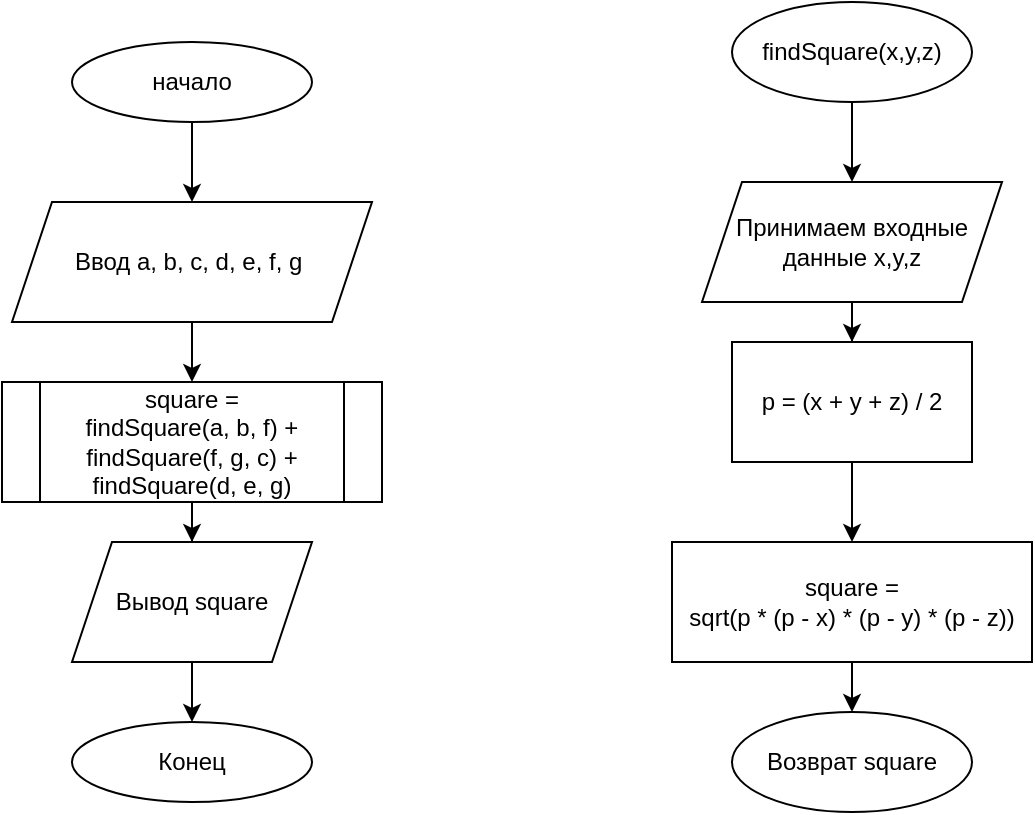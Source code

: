 <mxfile version="14.5.1" type="device"><diagram id="hbOs77nZeKHLIHOis082" name="Page-1"><mxGraphModel dx="905" dy="672" grid="1" gridSize="10" guides="1" tooltips="1" connect="1" arrows="1" fold="1" page="1" pageScale="1" pageWidth="827" pageHeight="1169" math="0" shadow="0"><root><mxCell id="0"/><mxCell id="1" parent="0"/><mxCell id="UH950zC75bb7IAt9byLl-3" value="" style="edgeStyle=orthogonalEdgeStyle;rounded=0;orthogonalLoop=1;jettySize=auto;html=1;" parent="1" source="UH950zC75bb7IAt9byLl-1" target="UH950zC75bb7IAt9byLl-2" edge="1"><mxGeometry relative="1" as="geometry"/></mxCell><mxCell id="UH950zC75bb7IAt9byLl-1" value="начало" style="ellipse;whiteSpace=wrap;html=1;" parent="1" vertex="1"><mxGeometry x="150" y="90" width="120" height="40" as="geometry"/></mxCell><mxCell id="UH950zC75bb7IAt9byLl-8" value="" style="edgeStyle=orthogonalEdgeStyle;rounded=0;orthogonalLoop=1;jettySize=auto;html=1;entryX=0.5;entryY=0;entryDx=0;entryDy=0;" parent="1" source="UH950zC75bb7IAt9byLl-2" target="C9Za9qe1JuwyCyZHyoEO-2" edge="1"><mxGeometry relative="1" as="geometry"><mxPoint x="210.0" y="260.0" as="targetPoint"/></mxGeometry></mxCell><mxCell id="UH950zC75bb7IAt9byLl-2" value="Ввод&amp;nbsp;a, b, c, d, e, f, g&amp;nbsp;" style="shape=parallelogram;perimeter=parallelogramPerimeter;whiteSpace=wrap;html=1;fixedSize=1;" parent="1" vertex="1"><mxGeometry x="120" y="170" width="180" height="60" as="geometry"/></mxCell><mxCell id="UH950zC75bb7IAt9byLl-10" value="" style="edgeStyle=orthogonalEdgeStyle;rounded=0;orthogonalLoop=1;jettySize=auto;html=1;exitX=0.5;exitY=1;exitDx=0;exitDy=0;" parent="1" source="C9Za9qe1JuwyCyZHyoEO-2" target="UH950zC75bb7IAt9byLl-9" edge="1"><mxGeometry relative="1" as="geometry"><mxPoint x="210.0" y="320.0" as="sourcePoint"/></mxGeometry></mxCell><mxCell id="UH950zC75bb7IAt9byLl-19" value="" style="edgeStyle=orthogonalEdgeStyle;rounded=0;orthogonalLoop=1;jettySize=auto;html=1;" parent="1" source="UH950zC75bb7IAt9byLl-9" target="UH950zC75bb7IAt9byLl-18" edge="1"><mxGeometry relative="1" as="geometry"/></mxCell><mxCell id="UH950zC75bb7IAt9byLl-9" value="Вывод square" style="shape=parallelogram;perimeter=parallelogramPerimeter;whiteSpace=wrap;html=1;fixedSize=1;" parent="1" vertex="1"><mxGeometry x="150" y="340" width="120" height="60" as="geometry"/></mxCell><mxCell id="UH950zC75bb7IAt9byLl-13" value="" style="edgeStyle=orthogonalEdgeStyle;rounded=0;orthogonalLoop=1;jettySize=auto;html=1;" parent="1" source="UH950zC75bb7IAt9byLl-11" target="UH950zC75bb7IAt9byLl-12" edge="1"><mxGeometry relative="1" as="geometry"/></mxCell><mxCell id="UH950zC75bb7IAt9byLl-11" value="findSquare(x,y,z)" style="ellipse;whiteSpace=wrap;html=1;" parent="1" vertex="1"><mxGeometry x="480" y="70" width="120" height="50" as="geometry"/></mxCell><mxCell id="UH950zC75bb7IAt9byLl-25" value="" style="edgeStyle=orthogonalEdgeStyle;rounded=0;orthogonalLoop=1;jettySize=auto;html=1;" parent="1" source="UH950zC75bb7IAt9byLl-12" target="UH950zC75bb7IAt9byLl-24" edge="1"><mxGeometry relative="1" as="geometry"/></mxCell><mxCell id="UH950zC75bb7IAt9byLl-12" value="Принимаем входные данные x,y,z" style="shape=parallelogram;perimeter=parallelogramPerimeter;whiteSpace=wrap;html=1;fixedSize=1;" parent="1" vertex="1"><mxGeometry x="465" y="160" width="150" height="60" as="geometry"/></mxCell><mxCell id="C9Za9qe1JuwyCyZHyoEO-1" style="edgeStyle=orthogonalEdgeStyle;rounded=0;orthogonalLoop=1;jettySize=auto;html=1;exitX=0.5;exitY=1;exitDx=0;exitDy=0;entryX=0.5;entryY=0;entryDx=0;entryDy=0;" edge="1" parent="1" source="UH950zC75bb7IAt9byLl-14" target="UH950zC75bb7IAt9byLl-20"><mxGeometry relative="1" as="geometry"/></mxCell><mxCell id="UH950zC75bb7IAt9byLl-14" value="&lt;span style=&quot;font-size: 12px&quot;&gt;square = &lt;br&gt;sqrt(p * (p - x) * (p - y) * (p - z))&lt;/span&gt;" style="whiteSpace=wrap;html=1;" parent="1" vertex="1"><mxGeometry x="450" y="340" width="180" height="60" as="geometry"/></mxCell><mxCell id="UH950zC75bb7IAt9byLl-18" value="Конец" style="ellipse;whiteSpace=wrap;html=1;" parent="1" vertex="1"><mxGeometry x="150" y="430" width="120" height="40" as="geometry"/></mxCell><mxCell id="UH950zC75bb7IAt9byLl-20" value="Возврат square" style="ellipse;whiteSpace=wrap;html=1;" parent="1" vertex="1"><mxGeometry x="480" y="425" width="120" height="50" as="geometry"/></mxCell><mxCell id="UH950zC75bb7IAt9byLl-27" value="" style="edgeStyle=orthogonalEdgeStyle;rounded=0;orthogonalLoop=1;jettySize=auto;html=1;" parent="1" source="UH950zC75bb7IAt9byLl-24" target="UH950zC75bb7IAt9byLl-14" edge="1"><mxGeometry relative="1" as="geometry"/></mxCell><mxCell id="UH950zC75bb7IAt9byLl-24" value="&lt;span style=&quot;font-size: 12px&quot;&gt;p = (x + y + z) / 2&lt;/span&gt;" style="rounded=0;whiteSpace=wrap;html=1;" parent="1" vertex="1"><mxGeometry x="480" y="240" width="120" height="60" as="geometry"/></mxCell><mxCell id="C9Za9qe1JuwyCyZHyoEO-2" value="&lt;span&gt;square =&lt;/span&gt;&lt;br&gt;&lt;span&gt;findSquare(a, b, f) +&lt;/span&gt;&lt;br&gt;&lt;span&gt;findSquare(f, g, c) +&lt;/span&gt;&lt;br&gt;&lt;span&gt;findSquare(d, e, g)&lt;/span&gt;" style="shape=process;whiteSpace=wrap;html=1;backgroundOutline=1;" vertex="1" parent="1"><mxGeometry x="115" y="260" width="190" height="60" as="geometry"/></mxCell></root></mxGraphModel></diagram></mxfile>